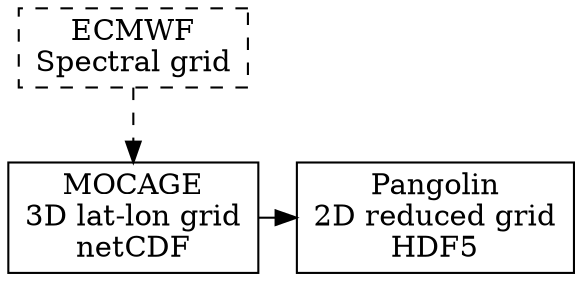 digraph G {

  node[shape="box"];

  ecmwf[label="ECMWF\nSpectral grid", style=dashed];
  mocage[label="MOCAGE\n3D lat-lon grid\nnetCDF"];
  pango[label="Pangolin\n2D reduced grid\nHDF5"];

  ecmwf -> mocage[style=dashed];
  {rank=same; mocage pango}
  mocage -> pango;
  }
